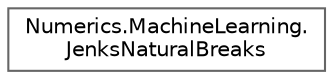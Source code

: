 digraph "Graphical Class Hierarchy"
{
 // LATEX_PDF_SIZE
  bgcolor="transparent";
  edge [fontname=Helvetica,fontsize=10,labelfontname=Helvetica,labelfontsize=10];
  node [fontname=Helvetica,fontsize=10,shape=box,height=0.2,width=0.4];
  rankdir="LR";
  Node0 [id="Node000000",label="Numerics.MachineLearning.\lJenksNaturalBreaks",height=0.2,width=0.4,color="grey40", fillcolor="white", style="filled",URL="$class_numerics_1_1_machine_learning_1_1_jenks_natural_breaks.html",tooltip="Jenks natural breaks optimization."];
}
